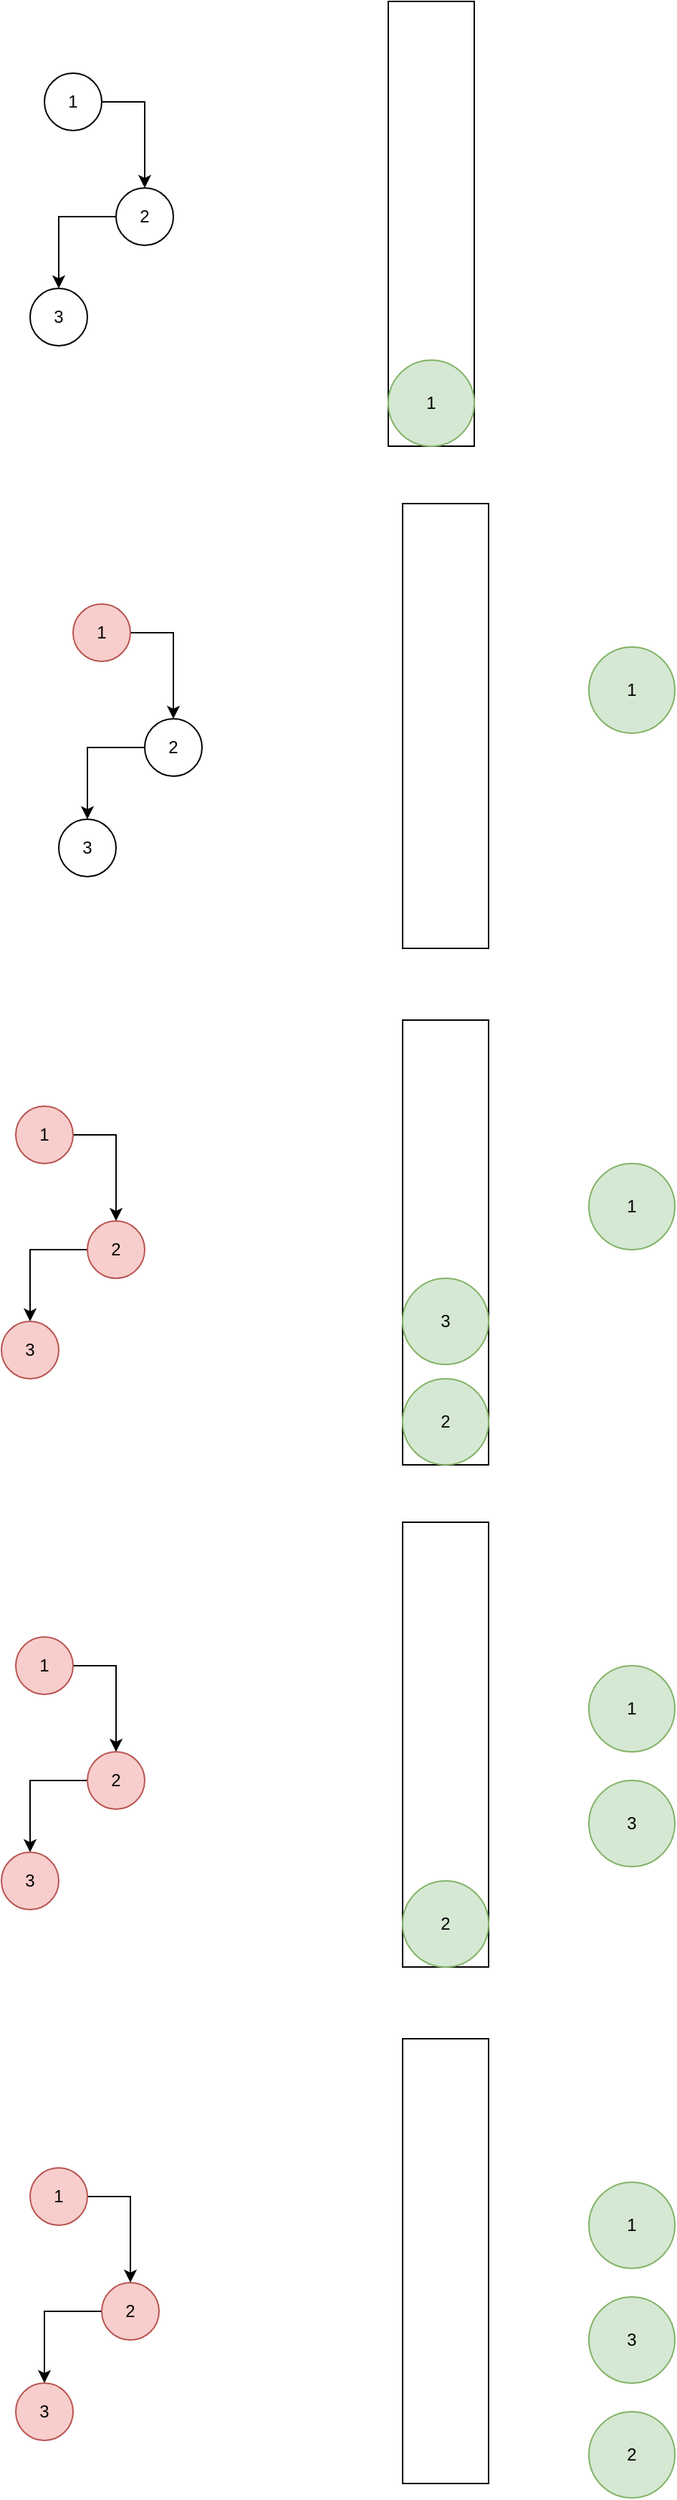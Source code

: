 <mxfile version="28.0.9">
  <diagram name="第 1 页" id="uD2HGKCCgwlrdoaZ8v8J">
    <mxGraphModel dx="1426" dy="785" grid="1" gridSize="10" guides="1" tooltips="1" connect="1" arrows="1" fold="1" page="1" pageScale="1" pageWidth="827" pageHeight="1169" math="0" shadow="0">
      <root>
        <mxCell id="0" />
        <mxCell id="1" parent="0" />
        <mxCell id="Y2CEgVTqDtOdaRStuTCx-6" value="" style="rounded=0;whiteSpace=wrap;html=1;direction=south;" vertex="1" parent="1">
          <mxGeometry x="560" y="90" width="60" height="310" as="geometry" />
        </mxCell>
        <mxCell id="Y2CEgVTqDtOdaRStuTCx-8" value="1" style="ellipse;whiteSpace=wrap;html=1;aspect=fixed;fillColor=#d5e8d4;strokeColor=#82b366;" vertex="1" parent="1">
          <mxGeometry x="560" y="340" width="60" height="60" as="geometry" />
        </mxCell>
        <mxCell id="Y2CEgVTqDtOdaRStuTCx-14" value="" style="rounded=0;whiteSpace=wrap;html=1;direction=south;" vertex="1" parent="1">
          <mxGeometry x="570" y="440" width="60" height="310" as="geometry" />
        </mxCell>
        <mxCell id="Y2CEgVTqDtOdaRStuTCx-16" value="1" style="ellipse;whiteSpace=wrap;html=1;aspect=fixed;fillColor=#d5e8d4;strokeColor=#82b366;" vertex="1" parent="1">
          <mxGeometry x="700" y="540" width="60" height="60" as="geometry" />
        </mxCell>
        <mxCell id="Y2CEgVTqDtOdaRStuTCx-18" value="" style="edgeStyle=orthogonalEdgeStyle;rounded=0;orthogonalLoop=1;jettySize=auto;html=1;" edge="1" parent="1" source="Y2CEgVTqDtOdaRStuTCx-19" target="Y2CEgVTqDtOdaRStuTCx-21">
          <mxGeometry relative="1" as="geometry" />
        </mxCell>
        <mxCell id="Y2CEgVTqDtOdaRStuTCx-19" value="1" style="ellipse;whiteSpace=wrap;html=1;aspect=fixed;fillColor=#f8cecc;strokeColor=#b85450;" vertex="1" parent="1">
          <mxGeometry x="300" y="860" width="40" height="40" as="geometry" />
        </mxCell>
        <mxCell id="Y2CEgVTqDtOdaRStuTCx-20" value="" style="edgeStyle=orthogonalEdgeStyle;rounded=0;orthogonalLoop=1;jettySize=auto;html=1;" edge="1" parent="1" source="Y2CEgVTqDtOdaRStuTCx-21" target="Y2CEgVTqDtOdaRStuTCx-22">
          <mxGeometry relative="1" as="geometry" />
        </mxCell>
        <mxCell id="Y2CEgVTqDtOdaRStuTCx-21" value="2" style="ellipse;whiteSpace=wrap;html=1;aspect=fixed;fillColor=#f8cecc;strokeColor=#b85450;" vertex="1" parent="1">
          <mxGeometry x="350" y="940" width="40" height="40" as="geometry" />
        </mxCell>
        <mxCell id="Y2CEgVTqDtOdaRStuTCx-22" value="3" style="ellipse;whiteSpace=wrap;html=1;aspect=fixed;fillColor=#f8cecc;strokeColor=#b85450;" vertex="1" parent="1">
          <mxGeometry x="290" y="1010" width="40" height="40" as="geometry" />
        </mxCell>
        <mxCell id="Y2CEgVTqDtOdaRStuTCx-23" value="" style="rounded=0;whiteSpace=wrap;html=1;direction=south;" vertex="1" parent="1">
          <mxGeometry x="570" y="800" width="60" height="310" as="geometry" />
        </mxCell>
        <mxCell id="Y2CEgVTqDtOdaRStuTCx-24" value="1" style="ellipse;whiteSpace=wrap;html=1;aspect=fixed;fillColor=#d5e8d4;strokeColor=#82b366;" vertex="1" parent="1">
          <mxGeometry x="700" y="900" width="60" height="60" as="geometry" />
        </mxCell>
        <mxCell id="Y2CEgVTqDtOdaRStuTCx-25" value="2" style="ellipse;whiteSpace=wrap;html=1;aspect=fixed;fillColor=#d5e8d4;strokeColor=#82b366;" vertex="1" parent="1">
          <mxGeometry x="570" y="1050" width="60" height="60" as="geometry" />
        </mxCell>
        <mxCell id="Y2CEgVTqDtOdaRStuTCx-31" value="" style="rounded=0;whiteSpace=wrap;html=1;direction=south;" vertex="1" parent="1">
          <mxGeometry x="570" y="1150" width="60" height="310" as="geometry" />
        </mxCell>
        <mxCell id="Y2CEgVTqDtOdaRStuTCx-32" value="1" style="ellipse;whiteSpace=wrap;html=1;aspect=fixed;fillColor=#d5e8d4;strokeColor=#82b366;" vertex="1" parent="1">
          <mxGeometry x="700" y="1250" width="60" height="60" as="geometry" />
        </mxCell>
        <mxCell id="Y2CEgVTqDtOdaRStuTCx-33" value="3" style="ellipse;whiteSpace=wrap;html=1;aspect=fixed;fillColor=#d5e8d4;strokeColor=#82b366;" vertex="1" parent="1">
          <mxGeometry x="570" y="980" width="60" height="60" as="geometry" />
        </mxCell>
        <mxCell id="Y2CEgVTqDtOdaRStuTCx-47" value="" style="rounded=0;whiteSpace=wrap;html=1;direction=south;" vertex="1" parent="1">
          <mxGeometry x="570" y="1510" width="60" height="310" as="geometry" />
        </mxCell>
        <mxCell id="Y2CEgVTqDtOdaRStuTCx-48" value="1" style="ellipse;whiteSpace=wrap;html=1;aspect=fixed;fillColor=#d5e8d4;strokeColor=#82b366;" vertex="1" parent="1">
          <mxGeometry x="700" y="1610" width="60" height="60" as="geometry" />
        </mxCell>
        <mxCell id="Y2CEgVTqDtOdaRStuTCx-49" value="2" style="ellipse;whiteSpace=wrap;html=1;aspect=fixed;fillColor=#d5e8d4;strokeColor=#82b366;" vertex="1" parent="1">
          <mxGeometry x="700" y="1770" width="60" height="60" as="geometry" />
        </mxCell>
        <mxCell id="Y2CEgVTqDtOdaRStuTCx-50" value="3" style="ellipse;whiteSpace=wrap;html=1;aspect=fixed;fillColor=#d5e8d4;strokeColor=#82b366;" vertex="1" parent="1">
          <mxGeometry x="700" y="1690" width="60" height="60" as="geometry" />
        </mxCell>
        <mxCell id="Y2CEgVTqDtOdaRStuTCx-51" value="2" style="ellipse;whiteSpace=wrap;html=1;aspect=fixed;fillColor=#d5e8d4;strokeColor=#82b366;" vertex="1" parent="1">
          <mxGeometry x="570" y="1400" width="60" height="60" as="geometry" />
        </mxCell>
        <mxCell id="Y2CEgVTqDtOdaRStuTCx-52" value="3" style="ellipse;whiteSpace=wrap;html=1;aspect=fixed;fillColor=#d5e8d4;strokeColor=#82b366;" vertex="1" parent="1">
          <mxGeometry x="700" y="1330" width="60" height="60" as="geometry" />
        </mxCell>
        <mxCell id="Y2CEgVTqDtOdaRStuTCx-53" value="" style="edgeStyle=orthogonalEdgeStyle;rounded=0;orthogonalLoop=1;jettySize=auto;html=1;" edge="1" parent="1" source="Y2CEgVTqDtOdaRStuTCx-54" target="Y2CEgVTqDtOdaRStuTCx-56">
          <mxGeometry relative="1" as="geometry" />
        </mxCell>
        <mxCell id="Y2CEgVTqDtOdaRStuTCx-54" value="1" style="ellipse;whiteSpace=wrap;html=1;aspect=fixed;fillColor=#f8cecc;strokeColor=#b85450;" vertex="1" parent="1">
          <mxGeometry x="340" y="510" width="40" height="40" as="geometry" />
        </mxCell>
        <mxCell id="Y2CEgVTqDtOdaRStuTCx-55" value="" style="edgeStyle=orthogonalEdgeStyle;rounded=0;orthogonalLoop=1;jettySize=auto;html=1;" edge="1" parent="1" source="Y2CEgVTqDtOdaRStuTCx-56" target="Y2CEgVTqDtOdaRStuTCx-57">
          <mxGeometry relative="1" as="geometry" />
        </mxCell>
        <mxCell id="Y2CEgVTqDtOdaRStuTCx-56" value="2" style="ellipse;whiteSpace=wrap;html=1;aspect=fixed;" vertex="1" parent="1">
          <mxGeometry x="390" y="590" width="40" height="40" as="geometry" />
        </mxCell>
        <mxCell id="Y2CEgVTqDtOdaRStuTCx-57" value="3" style="ellipse;whiteSpace=wrap;html=1;aspect=fixed;" vertex="1" parent="1">
          <mxGeometry x="330" y="660" width="40" height="40" as="geometry" />
        </mxCell>
        <mxCell id="Y2CEgVTqDtOdaRStuTCx-58" value="" style="edgeStyle=orthogonalEdgeStyle;rounded=0;orthogonalLoop=1;jettySize=auto;html=1;" edge="1" parent="1" source="Y2CEgVTqDtOdaRStuTCx-59" target="Y2CEgVTqDtOdaRStuTCx-61">
          <mxGeometry relative="1" as="geometry" />
        </mxCell>
        <mxCell id="Y2CEgVTqDtOdaRStuTCx-59" value="1" style="ellipse;whiteSpace=wrap;html=1;aspect=fixed;" vertex="1" parent="1">
          <mxGeometry x="320" y="140" width="40" height="40" as="geometry" />
        </mxCell>
        <mxCell id="Y2CEgVTqDtOdaRStuTCx-60" value="" style="edgeStyle=orthogonalEdgeStyle;rounded=0;orthogonalLoop=1;jettySize=auto;html=1;" edge="1" parent="1" source="Y2CEgVTqDtOdaRStuTCx-61" target="Y2CEgVTqDtOdaRStuTCx-62">
          <mxGeometry relative="1" as="geometry" />
        </mxCell>
        <mxCell id="Y2CEgVTqDtOdaRStuTCx-61" value="2" style="ellipse;whiteSpace=wrap;html=1;aspect=fixed;" vertex="1" parent="1">
          <mxGeometry x="370" y="220" width="40" height="40" as="geometry" />
        </mxCell>
        <mxCell id="Y2CEgVTqDtOdaRStuTCx-62" value="3" style="ellipse;whiteSpace=wrap;html=1;aspect=fixed;" vertex="1" parent="1">
          <mxGeometry x="310" y="290" width="40" height="40" as="geometry" />
        </mxCell>
        <mxCell id="Y2CEgVTqDtOdaRStuTCx-63" value="" style="edgeStyle=orthogonalEdgeStyle;rounded=0;orthogonalLoop=1;jettySize=auto;html=1;" edge="1" parent="1" source="Y2CEgVTqDtOdaRStuTCx-64" target="Y2CEgVTqDtOdaRStuTCx-66">
          <mxGeometry relative="1" as="geometry" />
        </mxCell>
        <mxCell id="Y2CEgVTqDtOdaRStuTCx-64" value="1" style="ellipse;whiteSpace=wrap;html=1;aspect=fixed;fillColor=#f8cecc;strokeColor=#b85450;" vertex="1" parent="1">
          <mxGeometry x="300" y="1230" width="40" height="40" as="geometry" />
        </mxCell>
        <mxCell id="Y2CEgVTqDtOdaRStuTCx-65" value="" style="edgeStyle=orthogonalEdgeStyle;rounded=0;orthogonalLoop=1;jettySize=auto;html=1;" edge="1" parent="1" source="Y2CEgVTqDtOdaRStuTCx-66" target="Y2CEgVTqDtOdaRStuTCx-67">
          <mxGeometry relative="1" as="geometry" />
        </mxCell>
        <mxCell id="Y2CEgVTqDtOdaRStuTCx-66" value="2" style="ellipse;whiteSpace=wrap;html=1;aspect=fixed;fillColor=#f8cecc;strokeColor=#b85450;" vertex="1" parent="1">
          <mxGeometry x="350" y="1310" width="40" height="40" as="geometry" />
        </mxCell>
        <mxCell id="Y2CEgVTqDtOdaRStuTCx-67" value="3" style="ellipse;whiteSpace=wrap;html=1;aspect=fixed;fillColor=#f8cecc;strokeColor=#b85450;" vertex="1" parent="1">
          <mxGeometry x="290" y="1380" width="40" height="40" as="geometry" />
        </mxCell>
        <mxCell id="Y2CEgVTqDtOdaRStuTCx-68" value="" style="edgeStyle=orthogonalEdgeStyle;rounded=0;orthogonalLoop=1;jettySize=auto;html=1;" edge="1" parent="1" source="Y2CEgVTqDtOdaRStuTCx-69" target="Y2CEgVTqDtOdaRStuTCx-71">
          <mxGeometry relative="1" as="geometry" />
        </mxCell>
        <mxCell id="Y2CEgVTqDtOdaRStuTCx-69" value="1" style="ellipse;whiteSpace=wrap;html=1;aspect=fixed;fillColor=#f8cecc;strokeColor=#b85450;" vertex="1" parent="1">
          <mxGeometry x="310" y="1600" width="40" height="40" as="geometry" />
        </mxCell>
        <mxCell id="Y2CEgVTqDtOdaRStuTCx-70" value="" style="edgeStyle=orthogonalEdgeStyle;rounded=0;orthogonalLoop=1;jettySize=auto;html=1;" edge="1" parent="1" source="Y2CEgVTqDtOdaRStuTCx-71" target="Y2CEgVTqDtOdaRStuTCx-72">
          <mxGeometry relative="1" as="geometry" />
        </mxCell>
        <mxCell id="Y2CEgVTqDtOdaRStuTCx-71" value="2" style="ellipse;whiteSpace=wrap;html=1;aspect=fixed;fillColor=#f8cecc;strokeColor=#b85450;" vertex="1" parent="1">
          <mxGeometry x="360" y="1680" width="40" height="40" as="geometry" />
        </mxCell>
        <mxCell id="Y2CEgVTqDtOdaRStuTCx-72" value="3" style="ellipse;whiteSpace=wrap;html=1;aspect=fixed;fillColor=#f8cecc;strokeColor=#b85450;" vertex="1" parent="1">
          <mxGeometry x="300" y="1750" width="40" height="40" as="geometry" />
        </mxCell>
      </root>
    </mxGraphModel>
  </diagram>
</mxfile>
